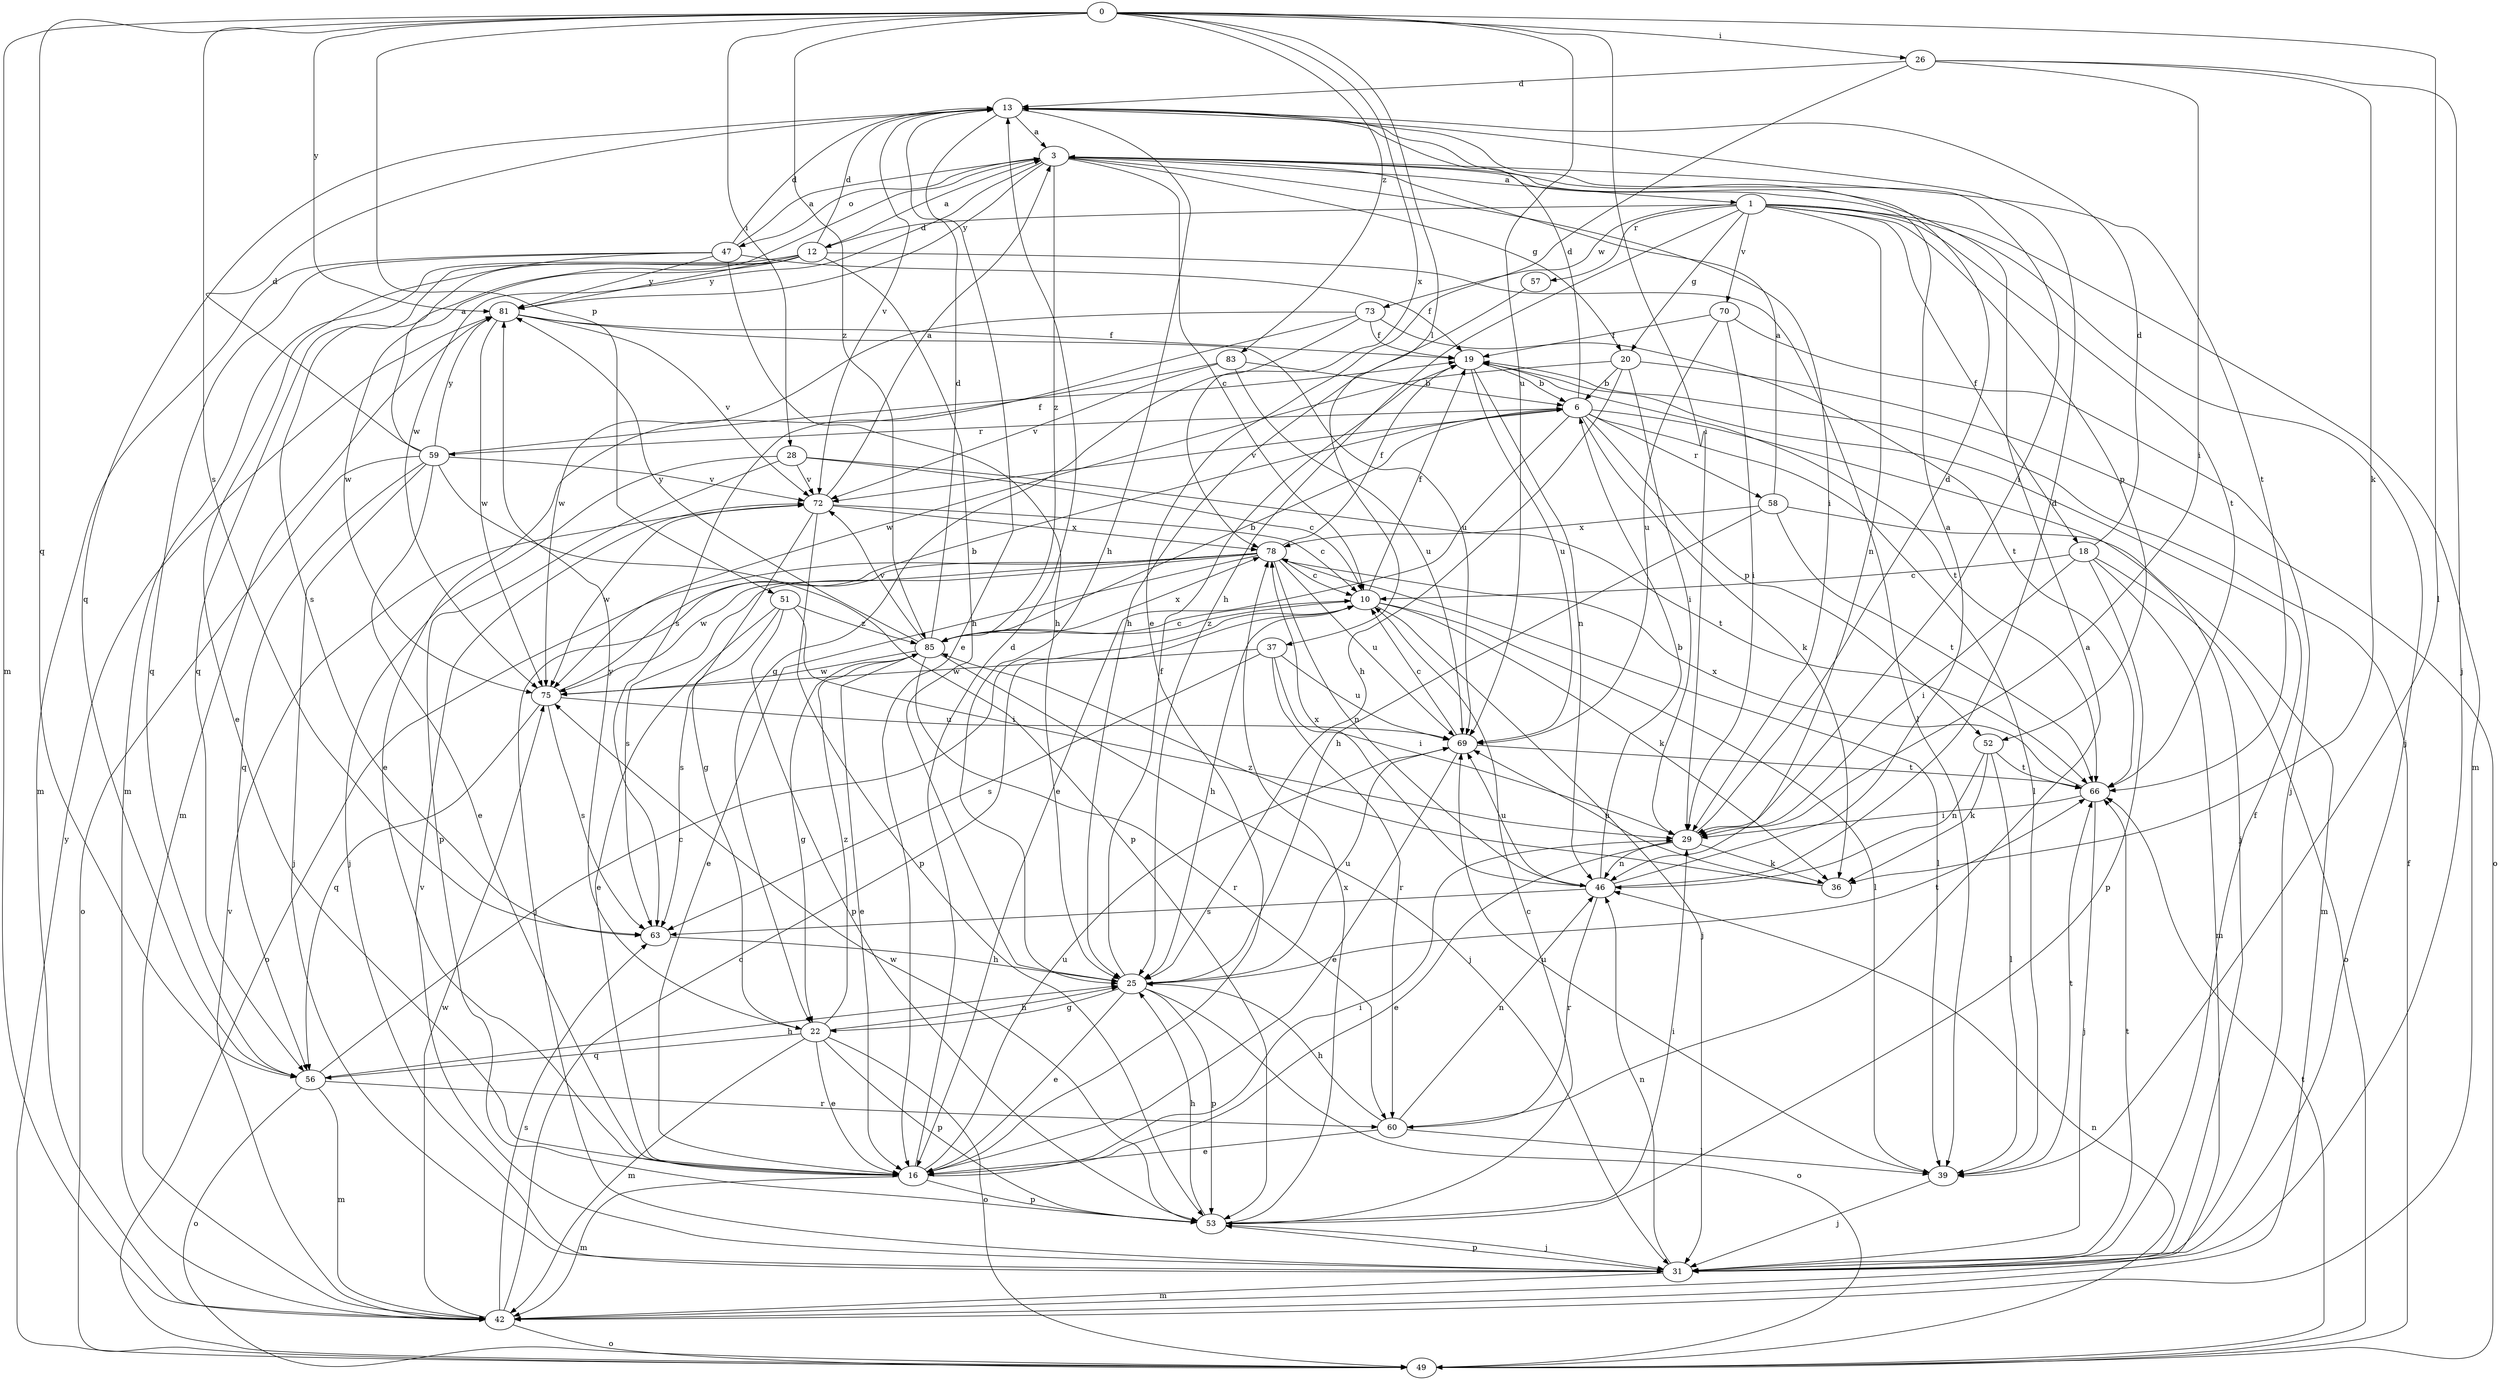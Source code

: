 strict digraph  {
0;
1;
3;
6;
10;
12;
13;
16;
18;
19;
20;
22;
25;
26;
28;
29;
31;
36;
37;
39;
42;
46;
47;
49;
51;
52;
53;
56;
57;
58;
59;
60;
63;
66;
69;
70;
72;
73;
75;
78;
81;
83;
85;
0 -> 26  [label=i];
0 -> 28  [label=i];
0 -> 29  [label=i];
0 -> 37  [label=l];
0 -> 39  [label=l];
0 -> 42  [label=m];
0 -> 51  [label=p];
0 -> 56  [label=q];
0 -> 63  [label=s];
0 -> 69  [label=u];
0 -> 78  [label=x];
0 -> 81  [label=y];
0 -> 83  [label=z];
0 -> 85  [label=z];
1 -> 12  [label=d];
1 -> 18  [label=f];
1 -> 20  [label=g];
1 -> 25  [label=h];
1 -> 31  [label=j];
1 -> 42  [label=m];
1 -> 46  [label=n];
1 -> 52  [label=p];
1 -> 57  [label=r];
1 -> 66  [label=t];
1 -> 70  [label=v];
1 -> 73  [label=w];
3 -> 1  [label=a];
3 -> 10  [label=c];
3 -> 20  [label=g];
3 -> 29  [label=i];
3 -> 47  [label=o];
3 -> 66  [label=t];
3 -> 75  [label=w];
3 -> 81  [label=y];
3 -> 85  [label=z];
6 -> 13  [label=d];
6 -> 16  [label=e];
6 -> 31  [label=j];
6 -> 36  [label=k];
6 -> 39  [label=l];
6 -> 52  [label=p];
6 -> 58  [label=r];
6 -> 59  [label=r];
6 -> 72  [label=v];
10 -> 19  [label=f];
10 -> 25  [label=h];
10 -> 31  [label=j];
10 -> 36  [label=k];
10 -> 39  [label=l];
10 -> 85  [label=z];
12 -> 3  [label=a];
12 -> 13  [label=d];
12 -> 25  [label=h];
12 -> 39  [label=l];
12 -> 42  [label=m];
12 -> 56  [label=q];
12 -> 63  [label=s];
12 -> 75  [label=w];
12 -> 81  [label=y];
13 -> 3  [label=a];
13 -> 16  [label=e];
13 -> 25  [label=h];
13 -> 29  [label=i];
13 -> 56  [label=q];
13 -> 72  [label=v];
16 -> 13  [label=d];
16 -> 29  [label=i];
16 -> 42  [label=m];
16 -> 53  [label=p];
16 -> 69  [label=u];
18 -> 10  [label=c];
18 -> 13  [label=d];
18 -> 29  [label=i];
18 -> 42  [label=m];
18 -> 49  [label=o];
18 -> 53  [label=p];
19 -> 6  [label=b];
19 -> 46  [label=n];
19 -> 66  [label=t];
19 -> 69  [label=u];
20 -> 6  [label=b];
20 -> 25  [label=h];
20 -> 29  [label=i];
20 -> 49  [label=o];
20 -> 75  [label=w];
22 -> 16  [label=e];
22 -> 25  [label=h];
22 -> 42  [label=m];
22 -> 49  [label=o];
22 -> 53  [label=p];
22 -> 56  [label=q];
22 -> 81  [label=y];
22 -> 85  [label=z];
25 -> 16  [label=e];
25 -> 19  [label=f];
25 -> 22  [label=g];
25 -> 49  [label=o];
25 -> 53  [label=p];
25 -> 66  [label=t];
25 -> 69  [label=u];
26 -> 13  [label=d];
26 -> 16  [label=e];
26 -> 29  [label=i];
26 -> 31  [label=j];
26 -> 36  [label=k];
28 -> 10  [label=c];
28 -> 31  [label=j];
28 -> 53  [label=p];
28 -> 66  [label=t];
28 -> 72  [label=v];
29 -> 13  [label=d];
29 -> 16  [label=e];
29 -> 36  [label=k];
29 -> 46  [label=n];
31 -> 19  [label=f];
31 -> 42  [label=m];
31 -> 46  [label=n];
31 -> 53  [label=p];
31 -> 66  [label=t];
31 -> 72  [label=v];
36 -> 69  [label=u];
36 -> 85  [label=z];
37 -> 29  [label=i];
37 -> 60  [label=r];
37 -> 63  [label=s];
37 -> 69  [label=u];
37 -> 75  [label=w];
39 -> 31  [label=j];
39 -> 66  [label=t];
39 -> 69  [label=u];
42 -> 10  [label=c];
42 -> 49  [label=o];
42 -> 63  [label=s];
42 -> 72  [label=v];
42 -> 75  [label=w];
46 -> 3  [label=a];
46 -> 6  [label=b];
46 -> 13  [label=d];
46 -> 60  [label=r];
46 -> 63  [label=s];
46 -> 69  [label=u];
46 -> 78  [label=x];
47 -> 3  [label=a];
47 -> 13  [label=d];
47 -> 16  [label=e];
47 -> 19  [label=f];
47 -> 25  [label=h];
47 -> 42  [label=m];
47 -> 56  [label=q];
47 -> 81  [label=y];
49 -> 19  [label=f];
49 -> 46  [label=n];
49 -> 66  [label=t];
49 -> 81  [label=y];
51 -> 16  [label=e];
51 -> 29  [label=i];
51 -> 53  [label=p];
51 -> 63  [label=s];
51 -> 85  [label=z];
52 -> 36  [label=k];
52 -> 39  [label=l];
52 -> 46  [label=n];
52 -> 66  [label=t];
53 -> 10  [label=c];
53 -> 25  [label=h];
53 -> 29  [label=i];
53 -> 31  [label=j];
53 -> 75  [label=w];
53 -> 78  [label=x];
56 -> 10  [label=c];
56 -> 25  [label=h];
56 -> 42  [label=m];
56 -> 49  [label=o];
56 -> 60  [label=r];
57 -> 25  [label=h];
58 -> 3  [label=a];
58 -> 25  [label=h];
58 -> 42  [label=m];
58 -> 66  [label=t];
58 -> 78  [label=x];
59 -> 3  [label=a];
59 -> 13  [label=d];
59 -> 16  [label=e];
59 -> 19  [label=f];
59 -> 31  [label=j];
59 -> 49  [label=o];
59 -> 53  [label=p];
59 -> 56  [label=q];
59 -> 72  [label=v];
59 -> 81  [label=y];
60 -> 3  [label=a];
60 -> 16  [label=e];
60 -> 25  [label=h];
60 -> 39  [label=l];
60 -> 46  [label=n];
63 -> 25  [label=h];
66 -> 29  [label=i];
66 -> 31  [label=j];
66 -> 78  [label=x];
69 -> 10  [label=c];
69 -> 16  [label=e];
69 -> 66  [label=t];
70 -> 19  [label=f];
70 -> 29  [label=i];
70 -> 31  [label=j];
70 -> 69  [label=u];
72 -> 3  [label=a];
72 -> 10  [label=c];
72 -> 22  [label=g];
72 -> 53  [label=p];
72 -> 75  [label=w];
72 -> 78  [label=x];
73 -> 19  [label=f];
73 -> 22  [label=g];
73 -> 63  [label=s];
73 -> 66  [label=t];
73 -> 75  [label=w];
75 -> 6  [label=b];
75 -> 56  [label=q];
75 -> 63  [label=s];
75 -> 69  [label=u];
78 -> 10  [label=c];
78 -> 16  [label=e];
78 -> 19  [label=f];
78 -> 31  [label=j];
78 -> 39  [label=l];
78 -> 46  [label=n];
78 -> 49  [label=o];
78 -> 63  [label=s];
78 -> 69  [label=u];
78 -> 75  [label=w];
81 -> 19  [label=f];
81 -> 42  [label=m];
81 -> 69  [label=u];
81 -> 72  [label=v];
81 -> 75  [label=w];
83 -> 6  [label=b];
83 -> 16  [label=e];
83 -> 69  [label=u];
83 -> 72  [label=v];
85 -> 6  [label=b];
85 -> 10  [label=c];
85 -> 13  [label=d];
85 -> 16  [label=e];
85 -> 22  [label=g];
85 -> 31  [label=j];
85 -> 60  [label=r];
85 -> 72  [label=v];
85 -> 75  [label=w];
85 -> 78  [label=x];
85 -> 81  [label=y];
}
